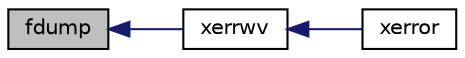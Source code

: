 digraph "fdump"
{
  edge [fontname="Helvetica",fontsize="10",labelfontname="Helvetica",labelfontsize="10"];
  node [fontname="Helvetica",fontsize="10",shape=record];
  rankdir="LR";
  Node1 [label="fdump",height=0.2,width=0.4,color="black", fillcolor="grey75", style="filled", fontcolor="black"];
  Node1 -> Node2 [dir="back",color="midnightblue",fontsize="10",style="solid",fontname="Helvetica"];
  Node2 [label="xerrwv",height=0.2,width=0.4,color="black", fillcolor="white", style="filled",URL="$xerror_8f.html#a5188621688f02de8becbd9963b97bf16"];
  Node2 -> Node3 [dir="back",color="midnightblue",fontsize="10",style="solid",fontname="Helvetica"];
  Node3 [label="xerror",height=0.2,width=0.4,color="black", fillcolor="white", style="filled",URL="$xerror_8f.html#ad44a8c4a8c9c7e3e91ead7b5e3acdf57"];
}
